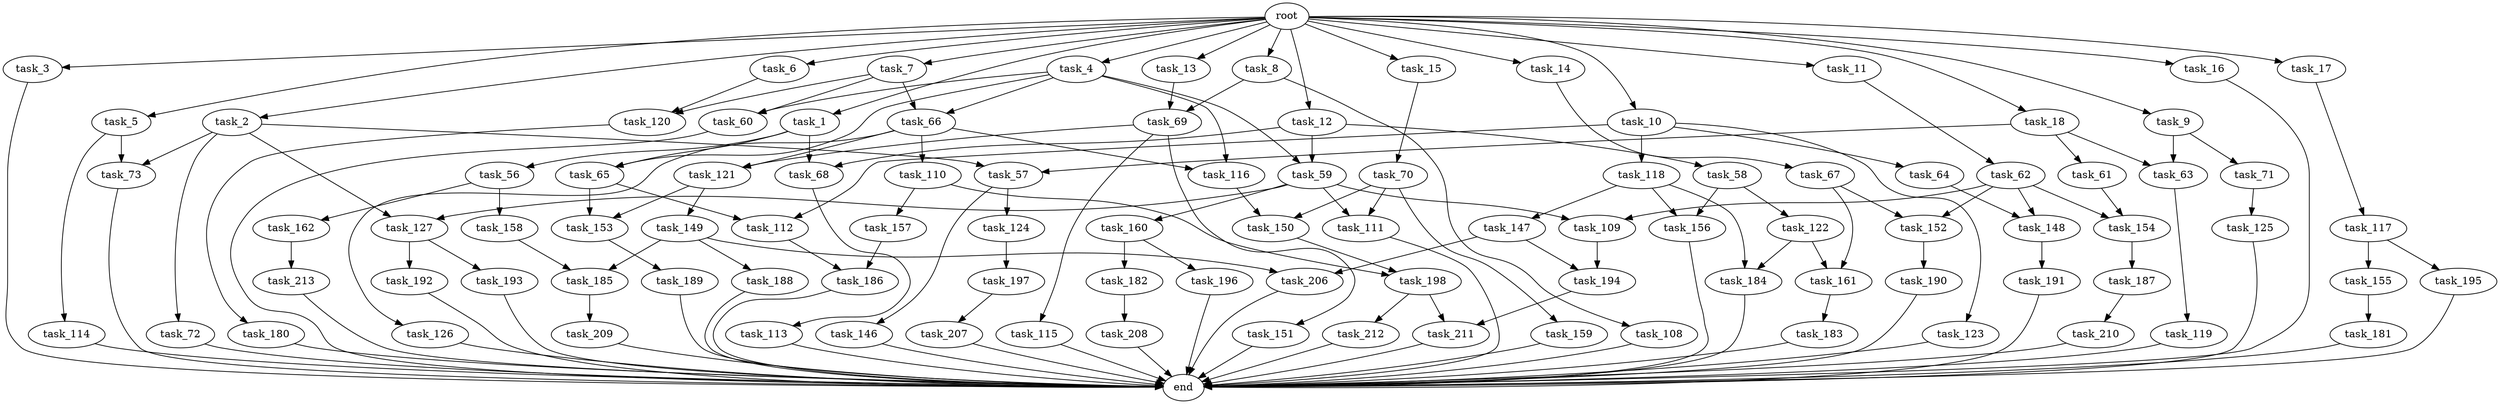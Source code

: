 digraph G {
  root [size="0.000000"];
  task_1 [size="2.048000"];
  task_2 [size="2.048000"];
  task_3 [size="2.048000"];
  task_4 [size="2.048000"];
  task_5 [size="2.048000"];
  task_6 [size="2.048000"];
  task_7 [size="2.048000"];
  task_8 [size="2.048000"];
  task_9 [size="2.048000"];
  task_10 [size="2.048000"];
  task_11 [size="2.048000"];
  task_12 [size="2.048000"];
  task_13 [size="2.048000"];
  task_14 [size="2.048000"];
  task_15 [size="2.048000"];
  task_16 [size="2.048000"];
  task_17 [size="2.048000"];
  task_18 [size="2.048000"];
  task_56 [size="68719476.736000"];
  task_57 [size="2783138807.808000"];
  task_58 [size="1391569403.904000"];
  task_59 [size="2010044694.528000"];
  task_60 [size="1047972020.224000"];
  task_61 [size="1391569403.904000"];
  task_62 [size="274877906.944000"];
  task_63 [size="1666447310.848000"];
  task_64 [size="1717986918.400000"];
  task_65 [size="687194767.360000"];
  task_66 [size="1047972020.224000"];
  task_67 [size="1391569403.904000"];
  task_68 [size="1460288880.640000"];
  task_69 [size="2010044694.528000"];
  task_70 [size="1717986918.400000"];
  task_71 [size="274877906.944000"];
  task_72 [size="1391569403.904000"];
  task_73 [size="1666447310.848000"];
  task_108 [size="618475290.624000"];
  task_109 [size="1271310319.616000"];
  task_110 [size="841813590.016000"];
  task_111 [size="1460288880.640000"];
  task_112 [size="1786706395.136000"];
  task_113 [size="1099511627.776000"];
  task_114 [size="274877906.944000"];
  task_115 [size="1717986918.400000"];
  task_116 [size="1460288880.640000"];
  task_117 [size="1099511627.776000"];
  task_118 [size="1717986918.400000"];
  task_119 [size="68719476.736000"];
  task_120 [size="1047972020.224000"];
  task_121 [size="2559800508.416000"];
  task_122 [size="68719476.736000"];
  task_123 [size="1717986918.400000"];
  task_124 [size="154618822.656000"];
  task_125 [size="274877906.944000"];
  task_126 [size="841813590.016000"];
  task_127 [size="2233382993.920000"];
  task_146 [size="154618822.656000"];
  task_147 [size="154618822.656000"];
  task_148 [size="498216206.336000"];
  task_149 [size="1391569403.904000"];
  task_150 [size="773094113.280000"];
  task_151 [size="1717986918.400000"];
  task_152 [size="498216206.336000"];
  task_153 [size="1460288880.640000"];
  task_154 [size="1821066133.504000"];
  task_155 [size="1099511627.776000"];
  task_156 [size="223338299.392000"];
  task_157 [size="1391569403.904000"];
  task_158 [size="1391569403.904000"];
  task_159 [size="618475290.624000"];
  task_160 [size="841813590.016000"];
  task_161 [size="137438953.472000"];
  task_162 [size="1391569403.904000"];
  task_180 [size="1717986918.400000"];
  task_181 [size="1717986918.400000"];
  task_182 [size="841813590.016000"];
  task_183 [size="1391569403.904000"];
  task_184 [size="223338299.392000"];
  task_185 [size="2233382993.920000"];
  task_186 [size="1374389534.720000"];
  task_187 [size="841813590.016000"];
  task_188 [size="1391569403.904000"];
  task_189 [size="618475290.624000"];
  task_190 [size="274877906.944000"];
  task_191 [size="429496729.600000"];
  task_192 [size="274877906.944000"];
  task_193 [size="274877906.944000"];
  task_194 [size="2010044694.528000"];
  task_195 [size="1099511627.776000"];
  task_196 [size="841813590.016000"];
  task_197 [size="1717986918.400000"];
  task_198 [size="1666447310.848000"];
  task_206 [size="2010044694.528000"];
  task_207 [size="618475290.624000"];
  task_208 [size="1717986918.400000"];
  task_209 [size="1717986918.400000"];
  task_210 [size="68719476.736000"];
  task_211 [size="2559800508.416000"];
  task_212 [size="1717986918.400000"];
  task_213 [size="429496729.600000"];
  end [size="0.000000"];

  root -> task_1 [size="1.000000"];
  root -> task_2 [size="1.000000"];
  root -> task_3 [size="1.000000"];
  root -> task_4 [size="1.000000"];
  root -> task_5 [size="1.000000"];
  root -> task_6 [size="1.000000"];
  root -> task_7 [size="1.000000"];
  root -> task_8 [size="1.000000"];
  root -> task_9 [size="1.000000"];
  root -> task_10 [size="1.000000"];
  root -> task_11 [size="1.000000"];
  root -> task_12 [size="1.000000"];
  root -> task_13 [size="1.000000"];
  root -> task_14 [size="1.000000"];
  root -> task_15 [size="1.000000"];
  root -> task_16 [size="1.000000"];
  root -> task_17 [size="1.000000"];
  root -> task_18 [size="1.000000"];
  task_1 -> task_56 [size="33554432.000000"];
  task_1 -> task_65 [size="33554432.000000"];
  task_1 -> task_68 [size="33554432.000000"];
  task_2 -> task_57 [size="679477248.000000"];
  task_2 -> task_72 [size="679477248.000000"];
  task_2 -> task_73 [size="679477248.000000"];
  task_2 -> task_127 [size="679477248.000000"];
  task_3 -> end [size="1.000000"];
  task_4 -> task_59 [size="301989888.000000"];
  task_4 -> task_60 [size="301989888.000000"];
  task_4 -> task_65 [size="301989888.000000"];
  task_4 -> task_66 [size="301989888.000000"];
  task_4 -> task_116 [size="301989888.000000"];
  task_5 -> task_73 [size="134217728.000000"];
  task_5 -> task_114 [size="134217728.000000"];
  task_6 -> task_120 [size="301989888.000000"];
  task_7 -> task_60 [size="209715200.000000"];
  task_7 -> task_66 [size="209715200.000000"];
  task_7 -> task_120 [size="209715200.000000"];
  task_8 -> task_69 [size="301989888.000000"];
  task_8 -> task_108 [size="301989888.000000"];
  task_9 -> task_63 [size="134217728.000000"];
  task_9 -> task_71 [size="134217728.000000"];
  task_10 -> task_64 [size="838860800.000000"];
  task_10 -> task_112 [size="838860800.000000"];
  task_10 -> task_118 [size="838860800.000000"];
  task_10 -> task_123 [size="838860800.000000"];
  task_11 -> task_62 [size="134217728.000000"];
  task_12 -> task_58 [size="679477248.000000"];
  task_12 -> task_59 [size="679477248.000000"];
  task_12 -> task_68 [size="679477248.000000"];
  task_13 -> task_69 [size="679477248.000000"];
  task_14 -> task_67 [size="679477248.000000"];
  task_15 -> task_70 [size="838860800.000000"];
  task_16 -> end [size="1.000000"];
  task_17 -> task_117 [size="536870912.000000"];
  task_18 -> task_57 [size="679477248.000000"];
  task_18 -> task_61 [size="679477248.000000"];
  task_18 -> task_63 [size="679477248.000000"];
  task_56 -> task_158 [size="679477248.000000"];
  task_56 -> task_162 [size="679477248.000000"];
  task_57 -> task_124 [size="75497472.000000"];
  task_57 -> task_146 [size="75497472.000000"];
  task_58 -> task_122 [size="33554432.000000"];
  task_58 -> task_156 [size="33554432.000000"];
  task_59 -> task_109 [size="411041792.000000"];
  task_59 -> task_111 [size="411041792.000000"];
  task_59 -> task_127 [size="411041792.000000"];
  task_59 -> task_160 [size="411041792.000000"];
  task_60 -> end [size="1.000000"];
  task_61 -> task_154 [size="679477248.000000"];
  task_62 -> task_109 [size="209715200.000000"];
  task_62 -> task_148 [size="209715200.000000"];
  task_62 -> task_152 [size="209715200.000000"];
  task_62 -> task_154 [size="209715200.000000"];
  task_63 -> task_119 [size="33554432.000000"];
  task_64 -> task_148 [size="33554432.000000"];
  task_65 -> task_112 [size="33554432.000000"];
  task_65 -> task_153 [size="33554432.000000"];
  task_66 -> task_110 [size="411041792.000000"];
  task_66 -> task_116 [size="411041792.000000"];
  task_66 -> task_121 [size="411041792.000000"];
  task_66 -> task_126 [size="411041792.000000"];
  task_67 -> task_152 [size="33554432.000000"];
  task_67 -> task_161 [size="33554432.000000"];
  task_68 -> task_113 [size="536870912.000000"];
  task_69 -> task_115 [size="838860800.000000"];
  task_69 -> task_121 [size="838860800.000000"];
  task_69 -> task_151 [size="838860800.000000"];
  task_70 -> task_111 [size="301989888.000000"];
  task_70 -> task_150 [size="301989888.000000"];
  task_70 -> task_159 [size="301989888.000000"];
  task_71 -> task_125 [size="134217728.000000"];
  task_72 -> end [size="1.000000"];
  task_73 -> end [size="1.000000"];
  task_108 -> end [size="1.000000"];
  task_109 -> task_194 [size="679477248.000000"];
  task_110 -> task_157 [size="679477248.000000"];
  task_110 -> task_198 [size="679477248.000000"];
  task_111 -> end [size="1.000000"];
  task_112 -> task_186 [size="536870912.000000"];
  task_113 -> end [size="1.000000"];
  task_114 -> end [size="1.000000"];
  task_115 -> end [size="1.000000"];
  task_116 -> task_150 [size="75497472.000000"];
  task_117 -> task_155 [size="536870912.000000"];
  task_117 -> task_195 [size="536870912.000000"];
  task_118 -> task_147 [size="75497472.000000"];
  task_118 -> task_156 [size="75497472.000000"];
  task_118 -> task_184 [size="75497472.000000"];
  task_119 -> end [size="1.000000"];
  task_120 -> task_180 [size="838860800.000000"];
  task_121 -> task_149 [size="679477248.000000"];
  task_121 -> task_153 [size="679477248.000000"];
  task_122 -> task_161 [size="33554432.000000"];
  task_122 -> task_184 [size="33554432.000000"];
  task_123 -> end [size="1.000000"];
  task_124 -> task_197 [size="838860800.000000"];
  task_125 -> end [size="1.000000"];
  task_126 -> end [size="1.000000"];
  task_127 -> task_192 [size="134217728.000000"];
  task_127 -> task_193 [size="134217728.000000"];
  task_146 -> end [size="1.000000"];
  task_147 -> task_194 [size="301989888.000000"];
  task_147 -> task_206 [size="301989888.000000"];
  task_148 -> task_191 [size="209715200.000000"];
  task_149 -> task_185 [size="679477248.000000"];
  task_149 -> task_188 [size="679477248.000000"];
  task_149 -> task_206 [size="679477248.000000"];
  task_150 -> task_198 [size="134217728.000000"];
  task_151 -> end [size="1.000000"];
  task_152 -> task_190 [size="134217728.000000"];
  task_153 -> task_189 [size="301989888.000000"];
  task_154 -> task_187 [size="411041792.000000"];
  task_155 -> task_181 [size="838860800.000000"];
  task_156 -> end [size="1.000000"];
  task_157 -> task_186 [size="134217728.000000"];
  task_158 -> task_185 [size="411041792.000000"];
  task_159 -> end [size="1.000000"];
  task_160 -> task_182 [size="411041792.000000"];
  task_160 -> task_196 [size="411041792.000000"];
  task_161 -> task_183 [size="679477248.000000"];
  task_162 -> task_213 [size="209715200.000000"];
  task_180 -> end [size="1.000000"];
  task_181 -> end [size="1.000000"];
  task_182 -> task_208 [size="838860800.000000"];
  task_183 -> end [size="1.000000"];
  task_184 -> end [size="1.000000"];
  task_185 -> task_209 [size="838860800.000000"];
  task_186 -> end [size="1.000000"];
  task_187 -> task_210 [size="33554432.000000"];
  task_188 -> end [size="1.000000"];
  task_189 -> end [size="1.000000"];
  task_190 -> end [size="1.000000"];
  task_191 -> end [size="1.000000"];
  task_192 -> end [size="1.000000"];
  task_193 -> end [size="1.000000"];
  task_194 -> task_211 [size="411041792.000000"];
  task_195 -> end [size="1.000000"];
  task_196 -> end [size="1.000000"];
  task_197 -> task_207 [size="301989888.000000"];
  task_198 -> task_211 [size="838860800.000000"];
  task_198 -> task_212 [size="838860800.000000"];
  task_206 -> end [size="1.000000"];
  task_207 -> end [size="1.000000"];
  task_208 -> end [size="1.000000"];
  task_209 -> end [size="1.000000"];
  task_210 -> end [size="1.000000"];
  task_211 -> end [size="1.000000"];
  task_212 -> end [size="1.000000"];
  task_213 -> end [size="1.000000"];
}

